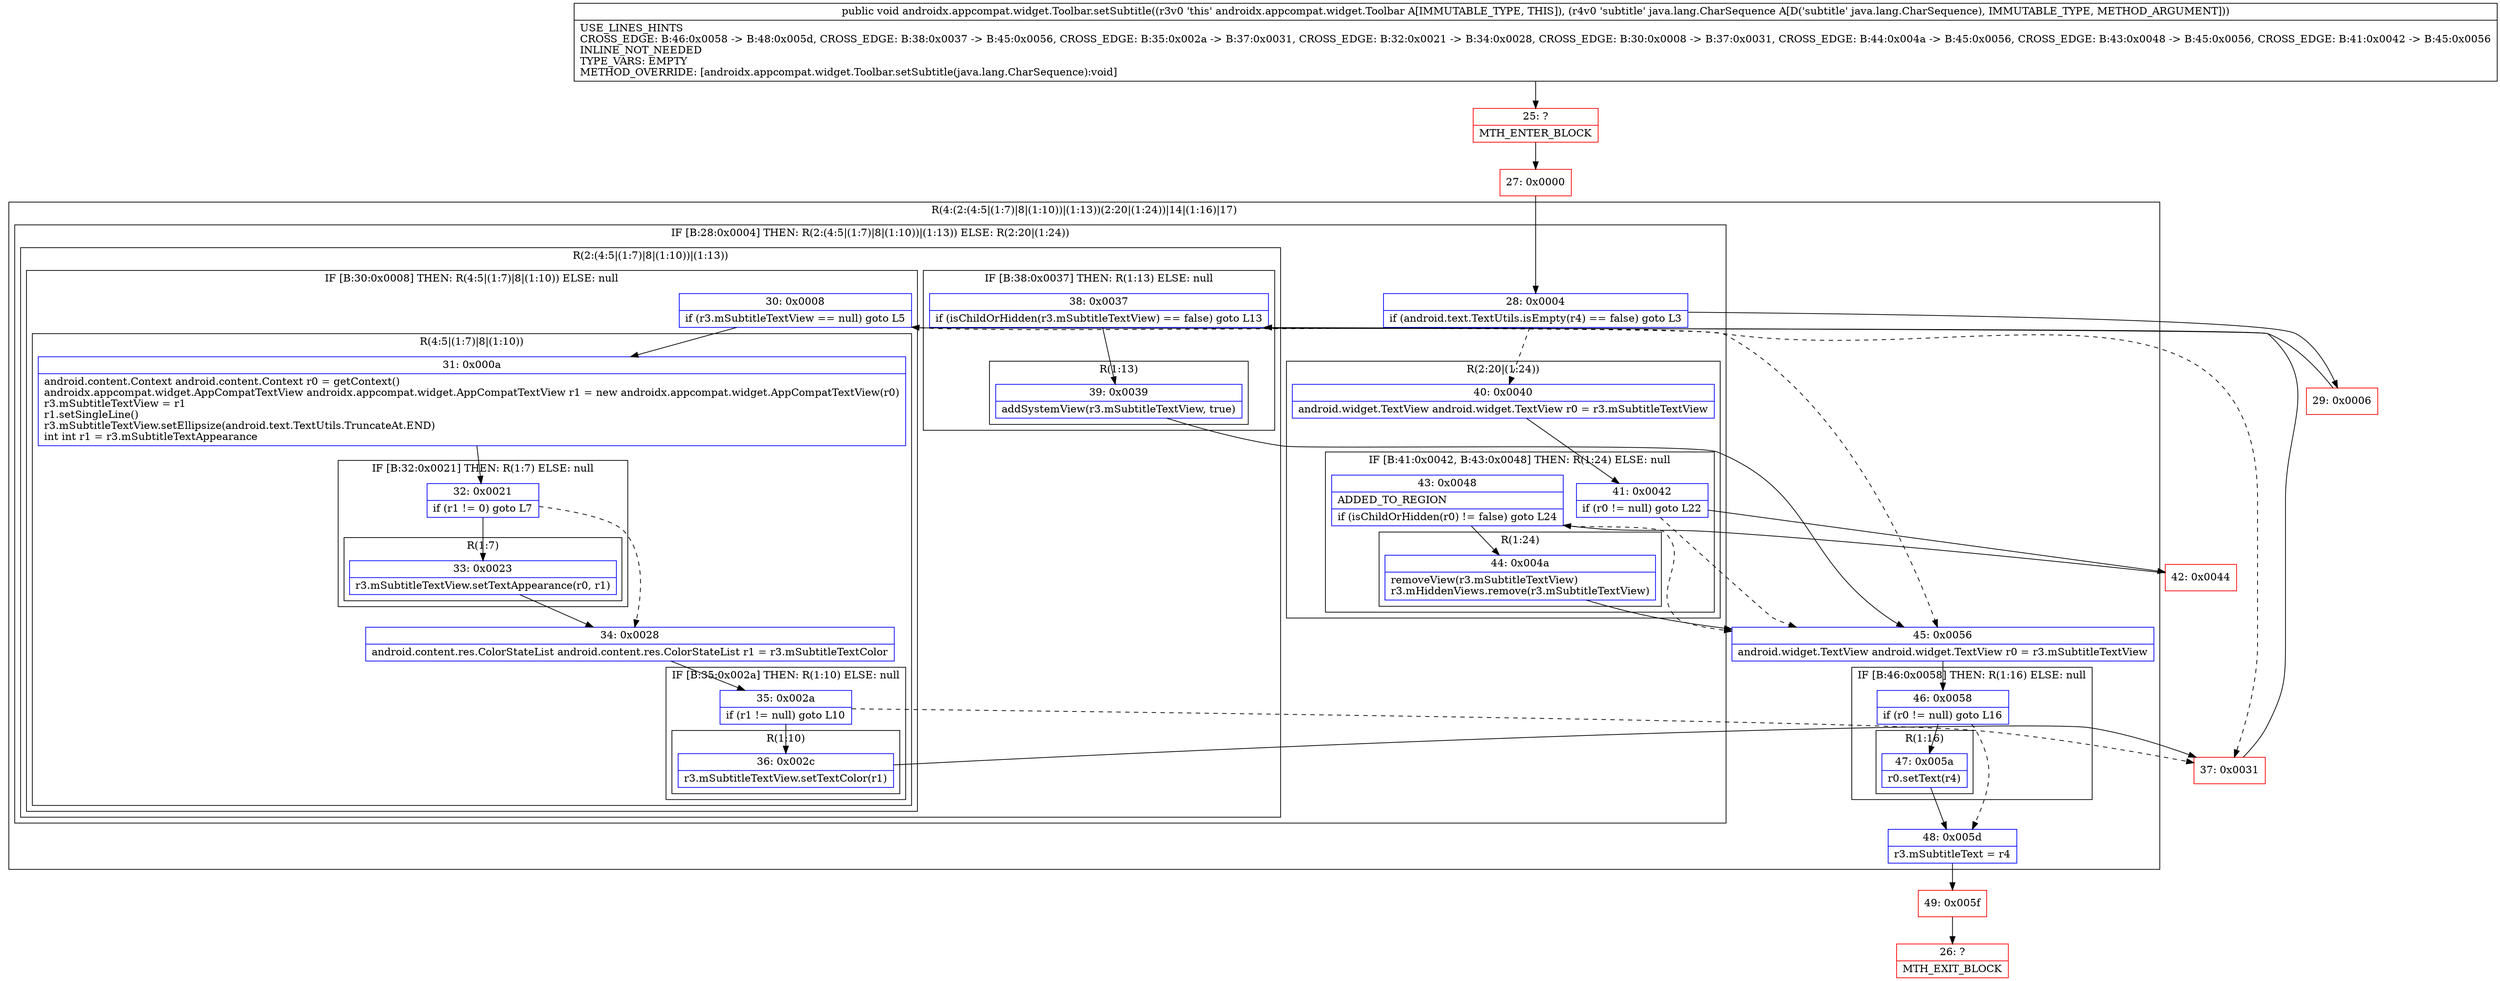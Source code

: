 digraph "CFG forandroidx.appcompat.widget.Toolbar.setSubtitle(Ljava\/lang\/CharSequence;)V" {
subgraph cluster_Region_7547193 {
label = "R(4:(2:(4:5|(1:7)|8|(1:10))|(1:13))(2:20|(1:24))|14|(1:16)|17)";
node [shape=record,color=blue];
subgraph cluster_IfRegion_152876693 {
label = "IF [B:28:0x0004] THEN: R(2:(4:5|(1:7)|8|(1:10))|(1:13)) ELSE: R(2:20|(1:24))";
node [shape=record,color=blue];
Node_28 [shape=record,label="{28\:\ 0x0004|if (android.text.TextUtils.isEmpty(r4) == false) goto L3\l}"];
subgraph cluster_Region_1038245237 {
label = "R(2:(4:5|(1:7)|8|(1:10))|(1:13))";
node [shape=record,color=blue];
subgraph cluster_IfRegion_555282583 {
label = "IF [B:30:0x0008] THEN: R(4:5|(1:7)|8|(1:10)) ELSE: null";
node [shape=record,color=blue];
Node_30 [shape=record,label="{30\:\ 0x0008|if (r3.mSubtitleTextView == null) goto L5\l}"];
subgraph cluster_Region_645763822 {
label = "R(4:5|(1:7)|8|(1:10))";
node [shape=record,color=blue];
Node_31 [shape=record,label="{31\:\ 0x000a|android.content.Context android.content.Context r0 = getContext()\landroidx.appcompat.widget.AppCompatTextView androidx.appcompat.widget.AppCompatTextView r1 = new androidx.appcompat.widget.AppCompatTextView(r0)\lr3.mSubtitleTextView = r1\lr1.setSingleLine()\lr3.mSubtitleTextView.setEllipsize(android.text.TextUtils.TruncateAt.END)\lint int r1 = r3.mSubtitleTextAppearance\l}"];
subgraph cluster_IfRegion_820539841 {
label = "IF [B:32:0x0021] THEN: R(1:7) ELSE: null";
node [shape=record,color=blue];
Node_32 [shape=record,label="{32\:\ 0x0021|if (r1 != 0) goto L7\l}"];
subgraph cluster_Region_1071533561 {
label = "R(1:7)";
node [shape=record,color=blue];
Node_33 [shape=record,label="{33\:\ 0x0023|r3.mSubtitleTextView.setTextAppearance(r0, r1)\l}"];
}
}
Node_34 [shape=record,label="{34\:\ 0x0028|android.content.res.ColorStateList android.content.res.ColorStateList r1 = r3.mSubtitleTextColor\l}"];
subgraph cluster_IfRegion_980343887 {
label = "IF [B:35:0x002a] THEN: R(1:10) ELSE: null";
node [shape=record,color=blue];
Node_35 [shape=record,label="{35\:\ 0x002a|if (r1 != null) goto L10\l}"];
subgraph cluster_Region_1884209934 {
label = "R(1:10)";
node [shape=record,color=blue];
Node_36 [shape=record,label="{36\:\ 0x002c|r3.mSubtitleTextView.setTextColor(r1)\l}"];
}
}
}
}
subgraph cluster_IfRegion_502975259 {
label = "IF [B:38:0x0037] THEN: R(1:13) ELSE: null";
node [shape=record,color=blue];
Node_38 [shape=record,label="{38\:\ 0x0037|if (isChildOrHidden(r3.mSubtitleTextView) == false) goto L13\l}"];
subgraph cluster_Region_1899916847 {
label = "R(1:13)";
node [shape=record,color=blue];
Node_39 [shape=record,label="{39\:\ 0x0039|addSystemView(r3.mSubtitleTextView, true)\l}"];
}
}
}
subgraph cluster_Region_625642660 {
label = "R(2:20|(1:24))";
node [shape=record,color=blue];
Node_40 [shape=record,label="{40\:\ 0x0040|android.widget.TextView android.widget.TextView r0 = r3.mSubtitleTextView\l}"];
subgraph cluster_IfRegion_994309489 {
label = "IF [B:41:0x0042, B:43:0x0048] THEN: R(1:24) ELSE: null";
node [shape=record,color=blue];
Node_41 [shape=record,label="{41\:\ 0x0042|if (r0 != null) goto L22\l}"];
Node_43 [shape=record,label="{43\:\ 0x0048|ADDED_TO_REGION\l|if (isChildOrHidden(r0) != false) goto L24\l}"];
subgraph cluster_Region_1578667144 {
label = "R(1:24)";
node [shape=record,color=blue];
Node_44 [shape=record,label="{44\:\ 0x004a|removeView(r3.mSubtitleTextView)\lr3.mHiddenViews.remove(r3.mSubtitleTextView)\l}"];
}
}
}
}
Node_45 [shape=record,label="{45\:\ 0x0056|android.widget.TextView android.widget.TextView r0 = r3.mSubtitleTextView\l}"];
subgraph cluster_IfRegion_1945082577 {
label = "IF [B:46:0x0058] THEN: R(1:16) ELSE: null";
node [shape=record,color=blue];
Node_46 [shape=record,label="{46\:\ 0x0058|if (r0 != null) goto L16\l}"];
subgraph cluster_Region_36771748 {
label = "R(1:16)";
node [shape=record,color=blue];
Node_47 [shape=record,label="{47\:\ 0x005a|r0.setText(r4)\l}"];
}
}
Node_48 [shape=record,label="{48\:\ 0x005d|r3.mSubtitleText = r4\l}"];
}
Node_25 [shape=record,color=red,label="{25\:\ ?|MTH_ENTER_BLOCK\l}"];
Node_27 [shape=record,color=red,label="{27\:\ 0x0000}"];
Node_29 [shape=record,color=red,label="{29\:\ 0x0006}"];
Node_37 [shape=record,color=red,label="{37\:\ 0x0031}"];
Node_49 [shape=record,color=red,label="{49\:\ 0x005f}"];
Node_26 [shape=record,color=red,label="{26\:\ ?|MTH_EXIT_BLOCK\l}"];
Node_42 [shape=record,color=red,label="{42\:\ 0x0044}"];
MethodNode[shape=record,label="{public void androidx.appcompat.widget.Toolbar.setSubtitle((r3v0 'this' androidx.appcompat.widget.Toolbar A[IMMUTABLE_TYPE, THIS]), (r4v0 'subtitle' java.lang.CharSequence A[D('subtitle' java.lang.CharSequence), IMMUTABLE_TYPE, METHOD_ARGUMENT]))  | USE_LINES_HINTS\lCROSS_EDGE: B:46:0x0058 \-\> B:48:0x005d, CROSS_EDGE: B:38:0x0037 \-\> B:45:0x0056, CROSS_EDGE: B:35:0x002a \-\> B:37:0x0031, CROSS_EDGE: B:32:0x0021 \-\> B:34:0x0028, CROSS_EDGE: B:30:0x0008 \-\> B:37:0x0031, CROSS_EDGE: B:44:0x004a \-\> B:45:0x0056, CROSS_EDGE: B:43:0x0048 \-\> B:45:0x0056, CROSS_EDGE: B:41:0x0042 \-\> B:45:0x0056\lINLINE_NOT_NEEDED\lTYPE_VARS: EMPTY\lMETHOD_OVERRIDE: [androidx.appcompat.widget.Toolbar.setSubtitle(java.lang.CharSequence):void]\l}"];
MethodNode -> Node_25;Node_28 -> Node_29;
Node_28 -> Node_40[style=dashed];
Node_30 -> Node_31;
Node_30 -> Node_37[style=dashed];
Node_31 -> Node_32;
Node_32 -> Node_33;
Node_32 -> Node_34[style=dashed];
Node_33 -> Node_34;
Node_34 -> Node_35;
Node_35 -> Node_36;
Node_35 -> Node_37[style=dashed];
Node_36 -> Node_37;
Node_38 -> Node_39;
Node_38 -> Node_45[style=dashed];
Node_39 -> Node_45;
Node_40 -> Node_41;
Node_41 -> Node_42;
Node_41 -> Node_45[style=dashed];
Node_43 -> Node_44;
Node_43 -> Node_45[style=dashed];
Node_44 -> Node_45;
Node_45 -> Node_46;
Node_46 -> Node_47;
Node_46 -> Node_48[style=dashed];
Node_47 -> Node_48;
Node_48 -> Node_49;
Node_25 -> Node_27;
Node_27 -> Node_28;
Node_29 -> Node_30;
Node_37 -> Node_38;
Node_49 -> Node_26;
Node_42 -> Node_43;
}

